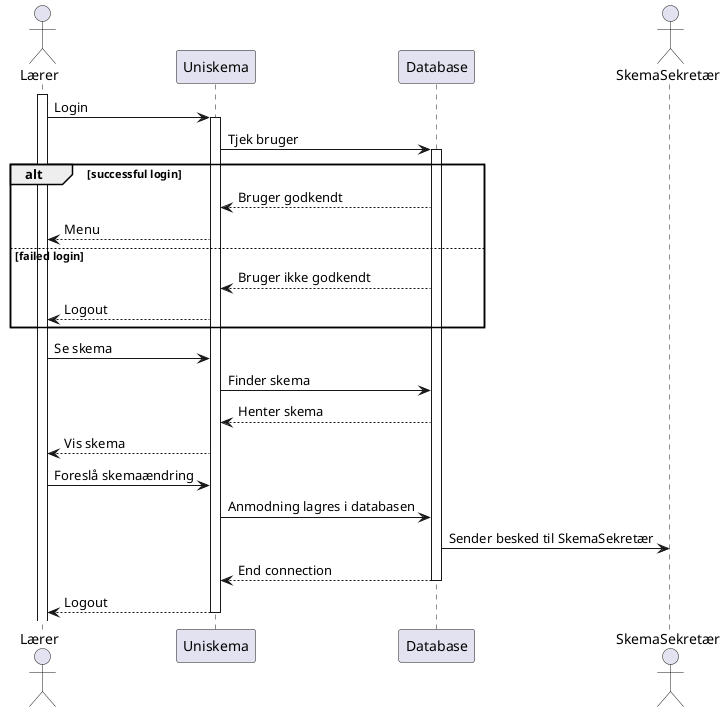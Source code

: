 @startuml
Actor Lærer
Activate Lærer
Lærer -> Uniskema: Login
Activate Uniskema
Uniskema -> Database: Tjek bruger
Activate Database
Actor SkemaSekretær
alt successful login
    Uniskema <-- Database: Bruger godkendt
    Lærer <-- Uniskema: Menu
else failed login
    Uniskema <-- Database: Bruger ikke godkendt
    Lærer <-- Uniskema: Logout
end
Lærer -> Uniskema: Se skema
Uniskema -> Database: Finder skema
Uniskema <-- Database: Henter skema
Lærer <-- Uniskema: Vis skema
Lærer -> Uniskema: Foreslå skemaændring
Uniskema -> Database: Anmodning lagres i databasen
Database -> SkemaSekretær: Sender besked til SkemaSekretær
return End connection
return Logout
@enduml